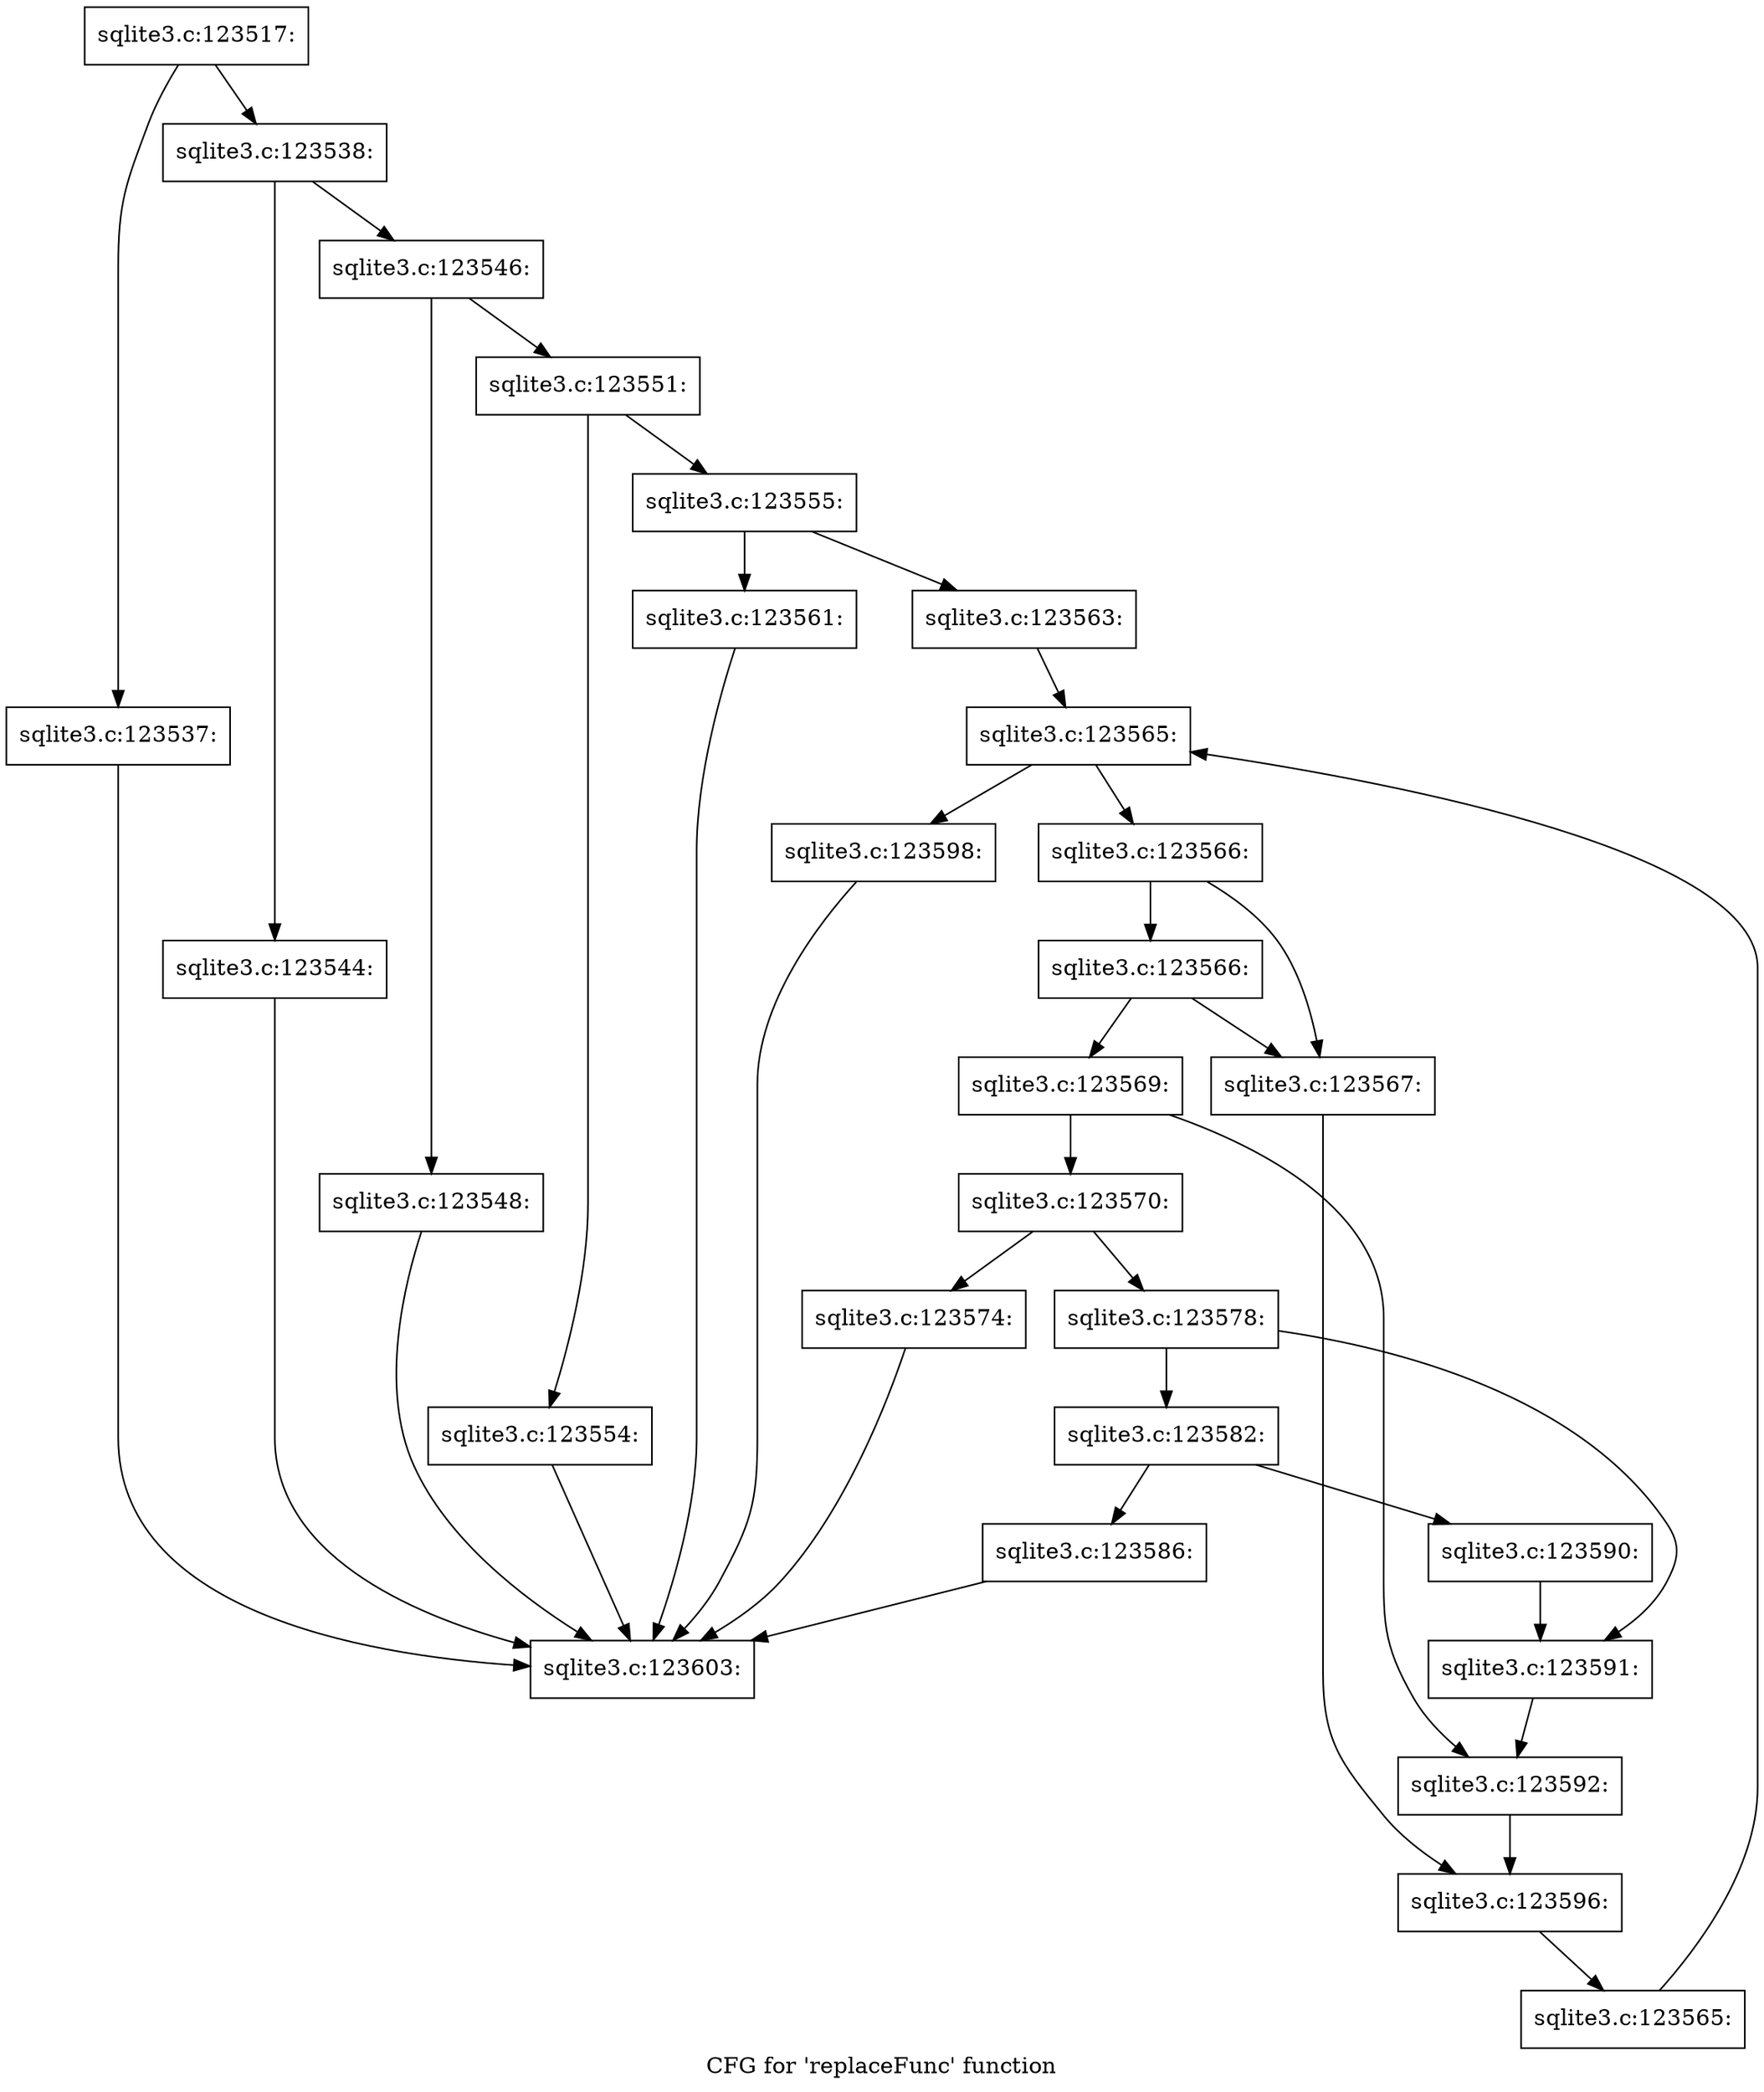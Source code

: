 digraph "CFG for 'replaceFunc' function" {
	label="CFG for 'replaceFunc' function";

	Node0x55c0f87fa620 [shape=record,label="{sqlite3.c:123517:}"];
	Node0x55c0f87fa620 -> Node0x55c0f87fecd0;
	Node0x55c0f87fa620 -> Node0x55c0f87fed20;
	Node0x55c0f87fecd0 [shape=record,label="{sqlite3.c:123537:}"];
	Node0x55c0f87fecd0 -> Node0x55c0f87fa670;
	Node0x55c0f87fed20 [shape=record,label="{sqlite3.c:123538:}"];
	Node0x55c0f87fed20 -> Node0x55c0f87ff850;
	Node0x55c0f87fed20 -> Node0x55c0f87ff8a0;
	Node0x55c0f87ff850 [shape=record,label="{sqlite3.c:123544:}"];
	Node0x55c0f87ff850 -> Node0x55c0f87fa670;
	Node0x55c0f87ff8a0 [shape=record,label="{sqlite3.c:123546:}"];
	Node0x55c0f87ff8a0 -> Node0x55c0f87ffda0;
	Node0x55c0f87ff8a0 -> Node0x55c0f87ffdf0;
	Node0x55c0f87ffda0 [shape=record,label="{sqlite3.c:123548:}"];
	Node0x55c0f87ffda0 -> Node0x55c0f87fa670;
	Node0x55c0f87ffdf0 [shape=record,label="{sqlite3.c:123551:}"];
	Node0x55c0f87ffdf0 -> Node0x55c0f8800f80;
	Node0x55c0f87ffdf0 -> Node0x55c0f8800fd0;
	Node0x55c0f8800f80 [shape=record,label="{sqlite3.c:123554:}"];
	Node0x55c0f8800f80 -> Node0x55c0f87fa670;
	Node0x55c0f8800fd0 [shape=record,label="{sqlite3.c:123555:}"];
	Node0x55c0f8800fd0 -> Node0x55c0f8801e10;
	Node0x55c0f8800fd0 -> Node0x55c0f8801e60;
	Node0x55c0f8801e10 [shape=record,label="{sqlite3.c:123561:}"];
	Node0x55c0f8801e10 -> Node0x55c0f87fa670;
	Node0x55c0f8801e60 [shape=record,label="{sqlite3.c:123563:}"];
	Node0x55c0f8801e60 -> Node0x55c0f8802970;
	Node0x55c0f8802970 [shape=record,label="{sqlite3.c:123565:}"];
	Node0x55c0f8802970 -> Node0x55c0f8802b90;
	Node0x55c0f8802970 -> Node0x55c0f88026d0;
	Node0x55c0f8802b90 [shape=record,label="{sqlite3.c:123566:}"];
	Node0x55c0f8802b90 -> Node0x55c0f8803010;
	Node0x55c0f8802b90 -> Node0x55c0f8803100;
	Node0x55c0f8803100 [shape=record,label="{sqlite3.c:123566:}"];
	Node0x55c0f8803100 -> Node0x55c0f8803010;
	Node0x55c0f8803100 -> Node0x55c0f88030b0;
	Node0x55c0f8803010 [shape=record,label="{sqlite3.c:123567:}"];
	Node0x55c0f8803010 -> Node0x55c0f8803060;
	Node0x55c0f88030b0 [shape=record,label="{sqlite3.c:123569:}"];
	Node0x55c0f88030b0 -> Node0x55c0f88047f0;
	Node0x55c0f88030b0 -> Node0x55c0f8804840;
	Node0x55c0f88047f0 [shape=record,label="{sqlite3.c:123570:}"];
	Node0x55c0f88047f0 -> Node0x55c0f88050b0;
	Node0x55c0f88047f0 -> Node0x55c0f8805100;
	Node0x55c0f88050b0 [shape=record,label="{sqlite3.c:123574:}"];
	Node0x55c0f88050b0 -> Node0x55c0f87fa670;
	Node0x55c0f8805100 [shape=record,label="{sqlite3.c:123578:}"];
	Node0x55c0f8805100 -> Node0x55c0f8805ef0;
	Node0x55c0f8805100 -> Node0x55c0f8805f40;
	Node0x55c0f8805ef0 [shape=record,label="{sqlite3.c:123582:}"];
	Node0x55c0f8805ef0 -> Node0x55c0f8807290;
	Node0x55c0f8805ef0 -> Node0x55c0f88072e0;
	Node0x55c0f8807290 [shape=record,label="{sqlite3.c:123586:}"];
	Node0x55c0f8807290 -> Node0x55c0f87fa670;
	Node0x55c0f88072e0 [shape=record,label="{sqlite3.c:123590:}"];
	Node0x55c0f88072e0 -> Node0x55c0f8805f40;
	Node0x55c0f8805f40 [shape=record,label="{sqlite3.c:123591:}"];
	Node0x55c0f8805f40 -> Node0x55c0f8804840;
	Node0x55c0f8804840 [shape=record,label="{sqlite3.c:123592:}"];
	Node0x55c0f8804840 -> Node0x55c0f8803060;
	Node0x55c0f8803060 [shape=record,label="{sqlite3.c:123596:}"];
	Node0x55c0f8803060 -> Node0x55c0f8802b00;
	Node0x55c0f8802b00 [shape=record,label="{sqlite3.c:123565:}"];
	Node0x55c0f8802b00 -> Node0x55c0f8802970;
	Node0x55c0f88026d0 [shape=record,label="{sqlite3.c:123598:}"];
	Node0x55c0f88026d0 -> Node0x55c0f87fa670;
	Node0x55c0f87fa670 [shape=record,label="{sqlite3.c:123603:}"];
}
